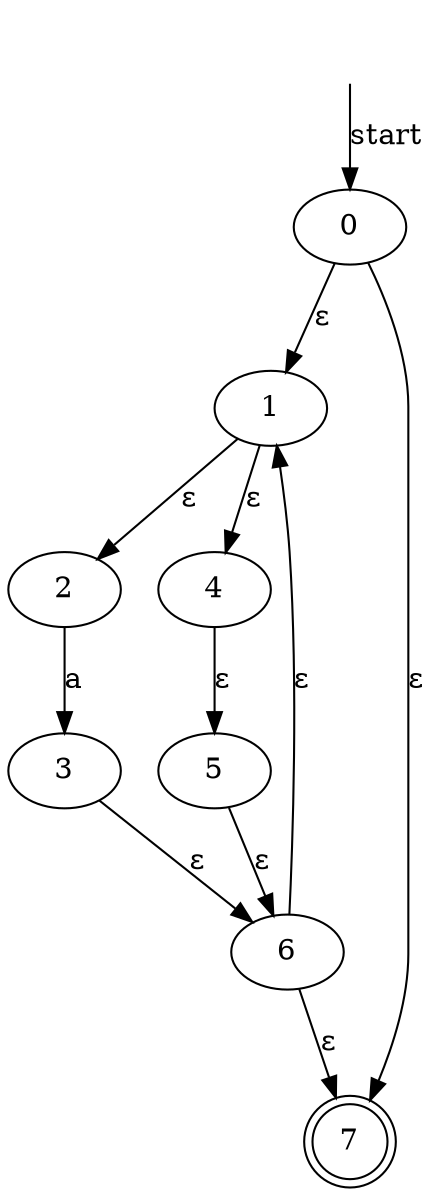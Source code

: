 digraph {
	"" [shape=none style=invisible]
	"" -> 0 [label=start]
	1 [label=1]
	2 [label=2]
	3 [label=3]
	4 [label=4]
	5 [label=5]
	6 [label=6]
	7 [label=7 shape=doublecircle]
	0 -> 1 [label="ε"]
	0 -> 7 [label="ε"]
	1 -> 2 [label="ε"]
	1 -> 4 [label="ε"]
	2 -> 3 [label=a]
	4 -> 5 [label="ε"]
	3 -> 6 [label="ε"]
	5 -> 6 [label="ε"]
	6 -> 1 [label="ε"]
	6 -> 7 [label="ε"]
}
